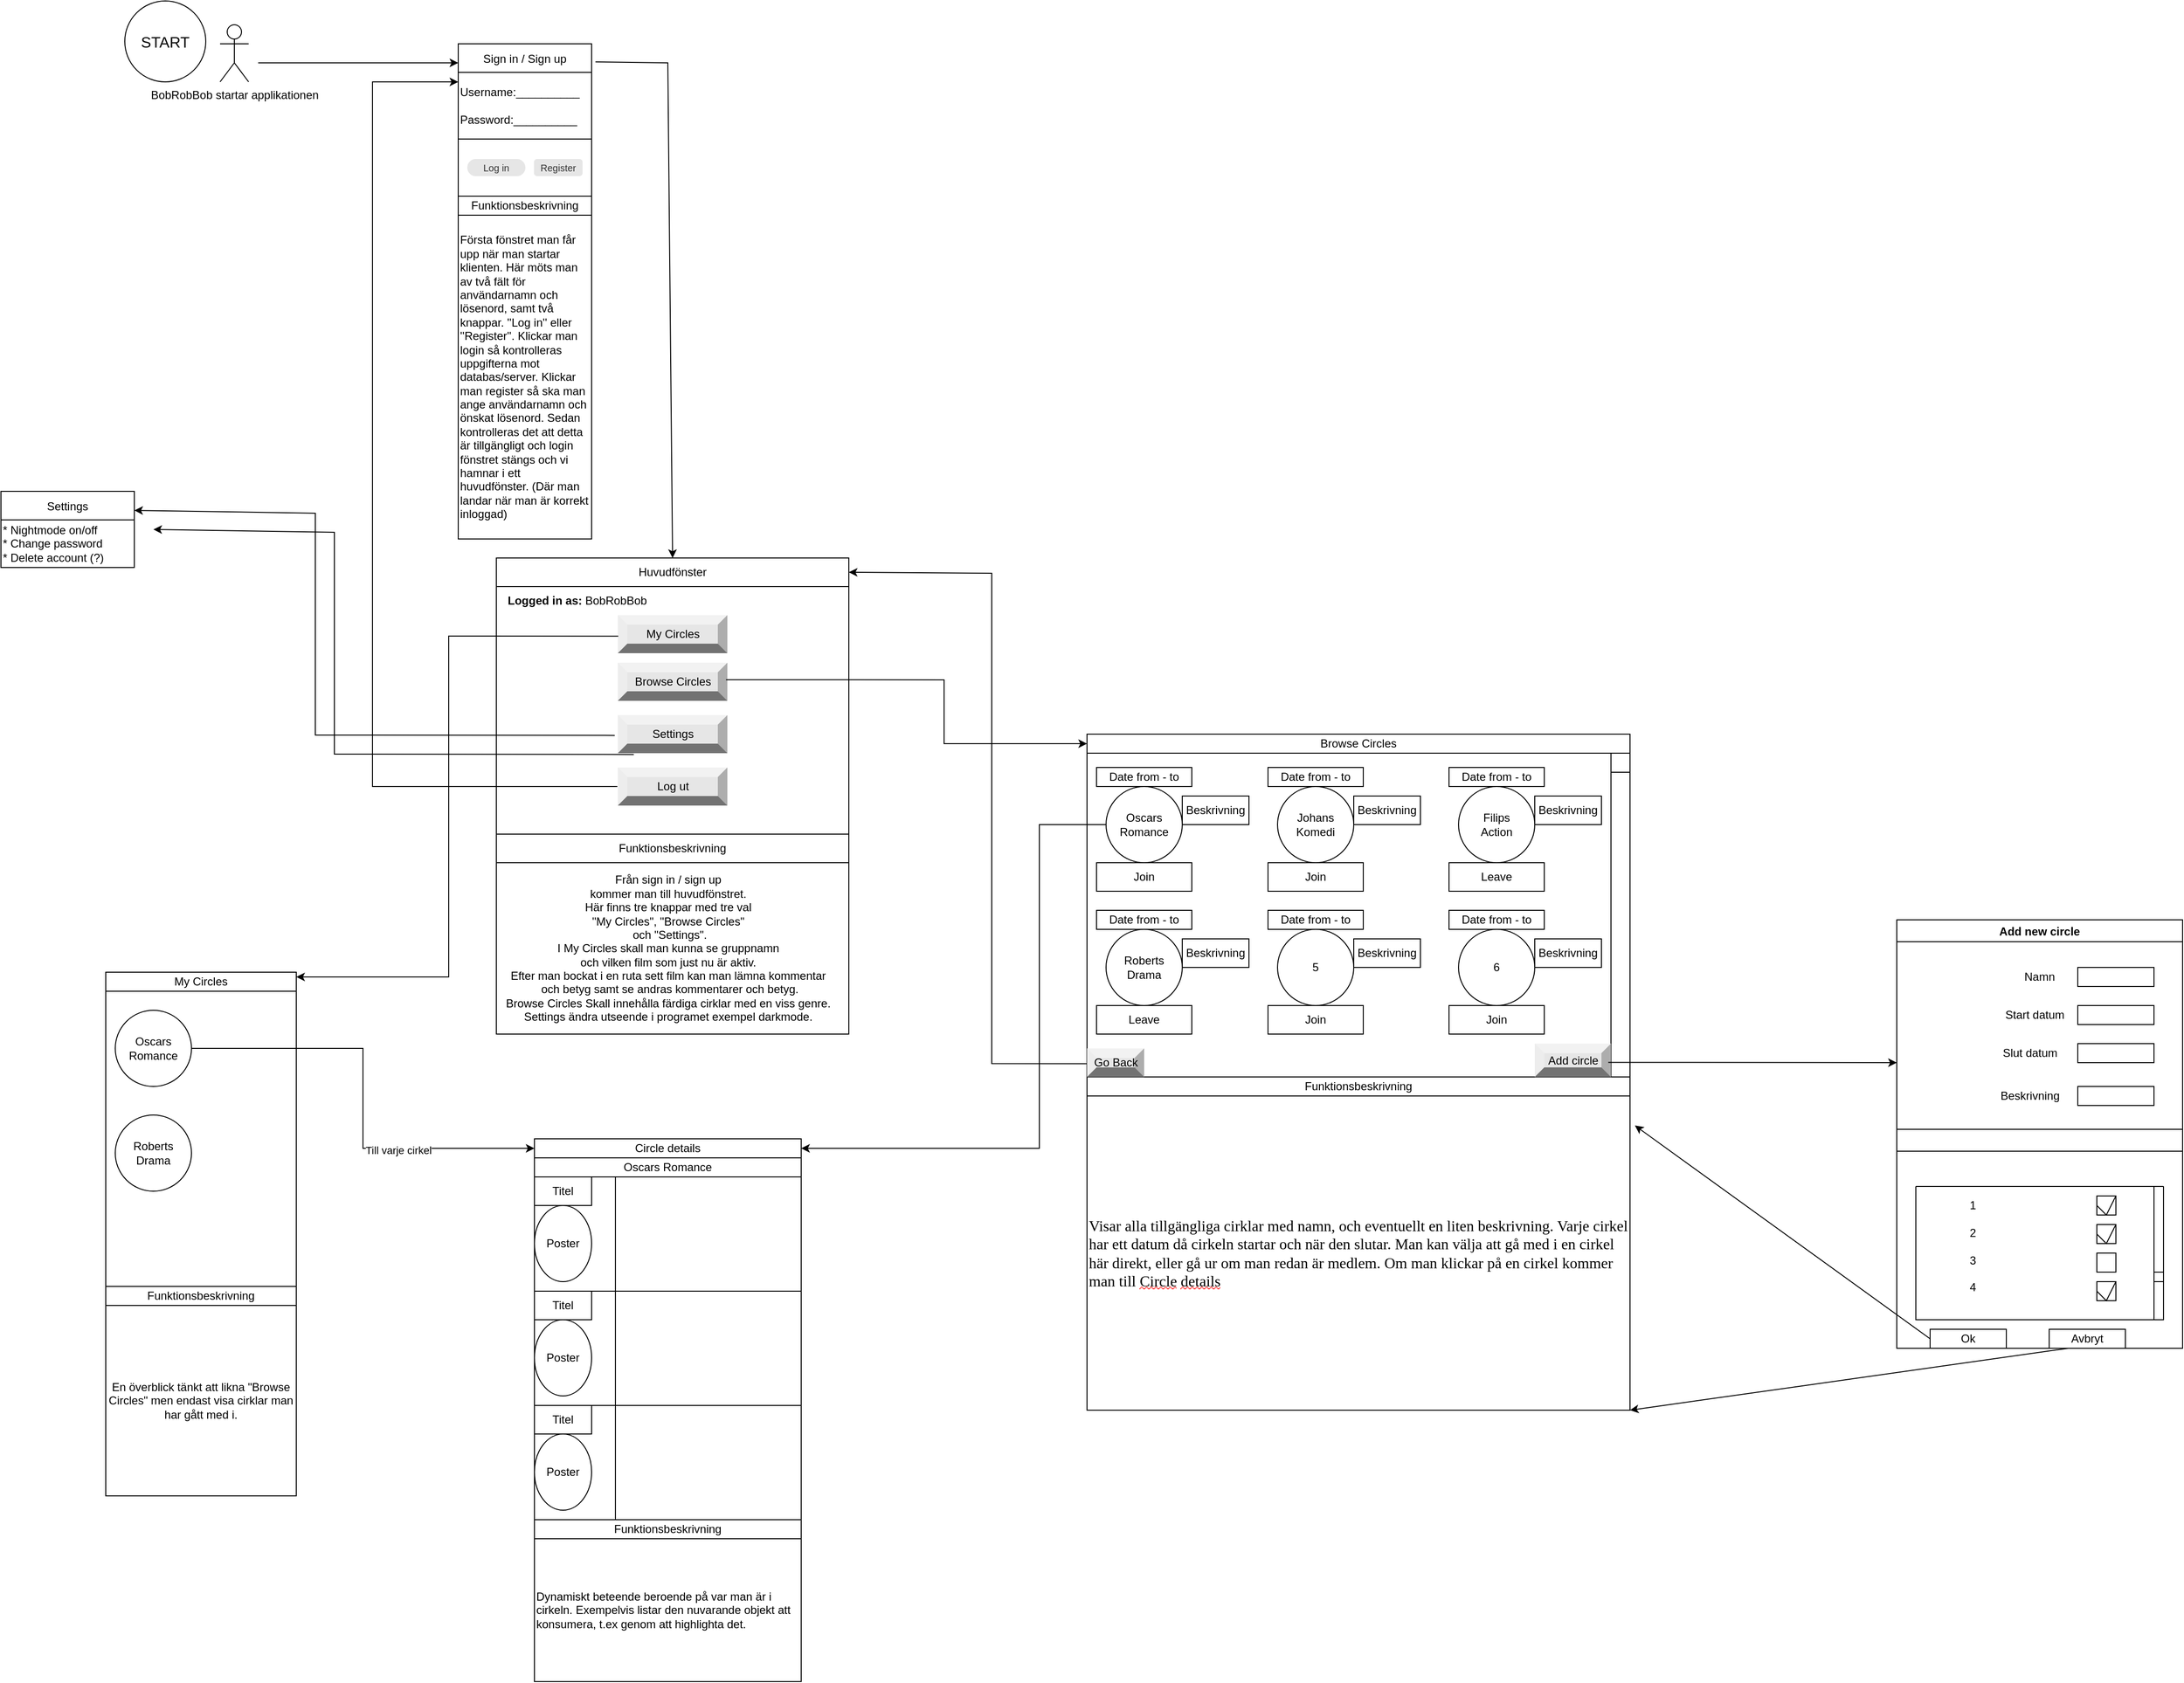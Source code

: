 <mxfile version="16.5.5" type="github">
  <diagram id="p2HajZ41j6ZCVXQFpqO8" name="Page-1">
    <mxGraphModel dx="868" dy="450" grid="1" gridSize="10" guides="1" tooltips="1" connect="1" arrows="1" fold="1" page="1" pageScale="1" pageWidth="40000" pageHeight="40000" math="0" shadow="0">
      <root>
        <mxCell id="0" />
        <mxCell id="1" parent="0" />
        <mxCell id="-XOdeHyJX4b31aOvF6B2-1" value="START" style="ellipse;whiteSpace=wrap;html=1;aspect=fixed;rounded=0;fontSize=16;strokeColor=#000000;fillColor=#FFFFFF;" parent="1" vertex="1">
          <mxGeometry x="500" y="35" width="85" height="85" as="geometry" />
        </mxCell>
        <mxCell id="-XOdeHyJX4b31aOvF6B2-8" value="Sign in / Sign up" style="swimlane;fontStyle=0;childLayout=stackLayout;horizontal=1;startSize=30;horizontalStack=0;resizeParent=1;resizeParentMax=0;resizeLast=0;collapsible=1;marginBottom=0;" parent="1" vertex="1">
          <mxGeometry x="850" y="80" width="140" height="100" as="geometry" />
        </mxCell>
        <mxCell id="xkWNYUJY-CJNG6x_o0mZ-22" value="Username:__________&lt;br&gt;&lt;br&gt;Password:__________" style="rounded=0;whiteSpace=wrap;html=1;align=left;" parent="-XOdeHyJX4b31aOvF6B2-8" vertex="1">
          <mxGeometry y="30" width="140" height="70" as="geometry" />
        </mxCell>
        <mxCell id="xkWNYUJY-CJNG6x_o0mZ-2" value="Browse Circles" style="rounded=0;whiteSpace=wrap;html=1;" parent="1" vertex="1">
          <mxGeometry x="1510" y="805" width="570" height="20" as="geometry" />
        </mxCell>
        <mxCell id="xkWNYUJY-CJNG6x_o0mZ-3" value="" style="whiteSpace=wrap;html=1;aspect=fixed;" parent="1" vertex="1">
          <mxGeometry x="1510" y="825" width="570" height="570" as="geometry" />
        </mxCell>
        <mxCell id="xkWNYUJY-CJNG6x_o0mZ-4" value="Oscars&lt;br&gt;Romance" style="ellipse;whiteSpace=wrap;html=1;aspect=fixed;" parent="1" vertex="1">
          <mxGeometry x="1530" y="860" width="80" height="80" as="geometry" />
        </mxCell>
        <mxCell id="xkWNYUJY-CJNG6x_o0mZ-5" value="Johans&lt;br&gt;Komedi" style="ellipse;whiteSpace=wrap;html=1;aspect=fixed;" parent="1" vertex="1">
          <mxGeometry x="1710" y="860" width="80" height="80" as="geometry" />
        </mxCell>
        <mxCell id="xkWNYUJY-CJNG6x_o0mZ-6" value="Filips&lt;br&gt;Action" style="ellipse;whiteSpace=wrap;html=1;aspect=fixed;" parent="1" vertex="1">
          <mxGeometry x="1900" y="860" width="80" height="80" as="geometry" />
        </mxCell>
        <mxCell id="xkWNYUJY-CJNG6x_o0mZ-7" value="Roberts&lt;br&gt;Drama" style="ellipse;whiteSpace=wrap;html=1;aspect=fixed;" parent="1" vertex="1">
          <mxGeometry x="1530" y="1010" width="80" height="80" as="geometry" />
        </mxCell>
        <mxCell id="xkWNYUJY-CJNG6x_o0mZ-8" value="5" style="ellipse;whiteSpace=wrap;html=1;aspect=fixed;" parent="1" vertex="1">
          <mxGeometry x="1710" y="1010" width="80" height="80" as="geometry" />
        </mxCell>
        <mxCell id="xkWNYUJY-CJNG6x_o0mZ-9" value="6" style="ellipse;whiteSpace=wrap;html=1;aspect=fixed;" parent="1" vertex="1">
          <mxGeometry x="1900" y="1010" width="80" height="80" as="geometry" />
        </mxCell>
        <mxCell id="xkWNYUJY-CJNG6x_o0mZ-10" value="Join" style="rounded=0;whiteSpace=wrap;html=1;" parent="1" vertex="1">
          <mxGeometry x="1520" y="940" width="100" height="30" as="geometry" />
        </mxCell>
        <mxCell id="xkWNYUJY-CJNG6x_o0mZ-11" value="Join" style="rounded=0;whiteSpace=wrap;html=1;" parent="1" vertex="1">
          <mxGeometry x="1700" y="940" width="100" height="30" as="geometry" />
        </mxCell>
        <mxCell id="xkWNYUJY-CJNG6x_o0mZ-12" value="Leave" style="rounded=0;whiteSpace=wrap;html=1;" parent="1" vertex="1">
          <mxGeometry x="1890" y="940" width="100" height="30" as="geometry" />
        </mxCell>
        <mxCell id="xkWNYUJY-CJNG6x_o0mZ-13" value="Leave" style="rounded=0;whiteSpace=wrap;html=1;" parent="1" vertex="1">
          <mxGeometry x="1520" y="1090" width="100" height="30" as="geometry" />
        </mxCell>
        <mxCell id="xkWNYUJY-CJNG6x_o0mZ-14" value="Join" style="rounded=0;whiteSpace=wrap;html=1;" parent="1" vertex="1">
          <mxGeometry x="1700" y="1090" width="100" height="30" as="geometry" />
        </mxCell>
        <mxCell id="xkWNYUJY-CJNG6x_o0mZ-15" value="Join" style="rounded=0;whiteSpace=wrap;html=1;" parent="1" vertex="1">
          <mxGeometry x="1890" y="1090" width="100" height="30" as="geometry" />
        </mxCell>
        <mxCell id="xkWNYUJY-CJNG6x_o0mZ-16" value="" style="rounded=0;whiteSpace=wrap;html=1;rotation=90;" parent="1" vertex="1">
          <mxGeometry x="1900" y="985" width="340" height="20" as="geometry" />
        </mxCell>
        <mxCell id="xkWNYUJY-CJNG6x_o0mZ-17" value="&lt;span lang=&quot;SV-SE&quot; class=&quot;TextRun SCXW185962391 BCX0&quot; style=&quot;margin: 0px ; padding: 0px ; background-color: rgb(255 , 255 , 255) ; font-size: 12pt ; line-height: 19.425px ; font-family: &amp;#34;times new roman&amp;#34; , &amp;#34;times new roman_embeddedfont&amp;#34; , &amp;#34;times new roman_msfontservice&amp;#34; , serif&quot;&gt;&lt;span class=&quot;NormalTextRun SCXW185962391 BCX0&quot; style=&quot;margin: 0px ; padding: 0px&quot;&gt;Visar alla &lt;/span&gt;&lt;span class=&quot;NormalTextRun SCXW185962391 BCX0&quot; style=&quot;margin: 0px ; padding: 0px&quot;&gt;tillgängliga &lt;/span&gt;&lt;span class=&quot;NormalTextRun SCXW185962391 BCX0&quot; style=&quot;margin: 0px ; padding: 0px&quot;&gt;cirklar&lt;/span&gt;&lt;span class=&quot;NormalTextRun SCXW185962391 BCX0&quot; style=&quot;margin: 0px ; padding: 0px&quot;&gt; med&lt;/span&gt;&lt;span class=&quot;NormalTextRun SCXW185962391 BCX0&quot; style=&quot;margin: 0px ; padding: 0px&quot;&gt; &lt;/span&gt;&lt;span class=&quot;NormalTextRun SCXW185962391 BCX0&quot; style=&quot;margin: 0px ; padding: 0px&quot;&gt;namn, och eventuellt en liten beskrivning.&lt;/span&gt;&lt;span class=&quot;NormalTextRun SCXW185962391 BCX0&quot; style=&quot;margin: 0px ; padding: 0px&quot;&gt; &lt;/span&gt;&lt;span class=&quot;NormalTextRun SCXW185962391 BCX0&quot; style=&quot;margin: 0px ; padding: 0px&quot;&gt;Varje cirkel har ett datum då cirkeln startar&lt;/span&gt;&lt;span class=&quot;NormalTextRun SCXW185962391 BCX0&quot; style=&quot;margin: 0px ; padding: 0px&quot;&gt; &lt;/span&gt;&lt;span class=&quot;NormalTextRun SCXW185962391 BCX0&quot; style=&quot;margin: 0px ; padding: 0px&quot;&gt;och när den slutar&lt;/span&gt;&lt;span class=&quot;NormalTextRun SCXW185962391 BCX0&quot; style=&quot;margin: 0px ; padding: 0px&quot;&gt;.&lt;/span&gt;&lt;span class=&quot;NormalTextRun SCXW185962391 BCX0&quot; style=&quot;margin: 0px ; padding: 0px&quot;&gt; &lt;/span&gt;&lt;span class=&quot;NormalTextRun SCXW185962391 BCX0&quot; style=&quot;margin: 0px ; padding: 0px&quot;&gt;Man kan välja att gå med i en cirkel här direkt, eller gå &lt;/span&gt;&lt;span class=&quot;NormalTextRun SCXW185962391 BCX0&quot; style=&quot;margin: 0px ; padding: 0px&quot;&gt;ur om man &lt;/span&gt;&lt;span class=&quot;NormalTextRun SCXW185962391 BCX0&quot; style=&quot;margin: 0px ; padding: 0px&quot;&gt;redan är &lt;/span&gt;&lt;span class=&quot;NormalTextRun SCXW185962391 BCX0&quot; style=&quot;margin: 0px ; padding: 0px&quot;&gt;med&lt;/span&gt;&lt;span class=&quot;NormalTextRun SCXW185962391 BCX0&quot; style=&quot;margin: 0px ; padding: 0px&quot;&gt;lem. &lt;/span&gt;&lt;span class=&quot;NormalTextRun SCXW185962391 BCX0&quot; style=&quot;margin: 0px ; padding: 0px&quot;&gt;Om man klickar på en cirkel kommer man till &lt;/span&gt;&lt;span class=&quot;SpellingError SCXW185962391 BCX0&quot; style=&quot;margin: 0px ; padding: 0px ; background-repeat: repeat-x ; background-position: left bottom ; background-image: url(&amp;#34;data:image/gif;base64,R0lGODlhBQAEAJECAP////8AAAAAAAAAACH5BAEAAAIALAAAAAAFAAQAAAIIlGAXCCHrTCgAOw==&amp;#34;) ; border-bottom: 1px solid transparent&quot;&gt;Circle&lt;/span&gt;&lt;span class=&quot;NormalTextRun SCXW185962391 BCX0&quot; style=&quot;margin: 0px ; padding: 0px&quot;&gt; &lt;/span&gt;&lt;span class=&quot;SpellingError SCXW185962391 BCX0&quot; style=&quot;margin: 0px ; padding: 0px ; background-repeat: repeat-x ; background-position: left bottom ; background-image: url(&amp;#34;data:image/gif;base64,R0lGODlhBQAEAJECAP////8AAAAAAAAAACH5BAEAAAIALAAAAAAFAAQAAAIIlGAXCCHrTCgAOw==&amp;#34;) ; border-bottom: 1px solid transparent&quot;&gt;details&lt;/span&gt;&lt;/span&gt;&lt;span class=&quot;EOP SCXW185962391 BCX0&quot; style=&quot;margin: 0px ; padding: 0px ; background-color: rgb(255 , 255 , 255) ; font-size: 12pt ; line-height: 19.425px ; font-family: &amp;#34;times new roman&amp;#34; , &amp;#34;times new roman_embeddedfont&amp;#34; , &amp;#34;times new roman_msfontservice&amp;#34; , serif&quot;&gt;&amp;nbsp;&lt;/span&gt;" style="rounded=0;whiteSpace=wrap;html=1;align=left;" parent="1" vertex="1">
          <mxGeometry x="1510" y="1185" width="570" height="330" as="geometry" />
        </mxCell>
        <mxCell id="xkWNYUJY-CJNG6x_o0mZ-18" value="&lt;span&gt;Funktionsbeskrivning&lt;/span&gt;" style="rounded=0;whiteSpace=wrap;html=1;" parent="1" vertex="1">
          <mxGeometry x="1510" y="1165" width="570" height="20" as="geometry" />
        </mxCell>
        <mxCell id="xkWNYUJY-CJNG6x_o0mZ-19" value="" style="rounded=0;whiteSpace=wrap;html=1;" parent="1" vertex="1">
          <mxGeometry x="2060" y="825" width="20" height="20" as="geometry" />
        </mxCell>
        <mxCell id="-XOdeHyJX4b31aOvF6B2-33" value="BobRobBob startar applikationen" style="shape=umlActor;verticalLabelPosition=bottom;verticalAlign=top;html=1;outlineConnect=0;" parent="1" vertex="1">
          <mxGeometry x="600" y="60" width="30" height="60" as="geometry" />
        </mxCell>
        <mxCell id="-XOdeHyJX4b31aOvF6B2-34" value="" style="endArrow=classic;html=1;rounded=0;" parent="1" edge="1">
          <mxGeometry width="50" height="50" relative="1" as="geometry">
            <mxPoint x="640" y="100" as="sourcePoint" />
            <mxPoint x="850" y="100" as="targetPoint" />
          </mxGeometry>
        </mxCell>
        <mxCell id="UE1TaZcInzhewKq7OZas-16" value="" style="rounded=0;whiteSpace=wrap;html=1;" parent="1" vertex="1">
          <mxGeometry x="890" y="840" width="370" height="280" as="geometry" />
        </mxCell>
        <mxCell id="xkWNYUJY-CJNG6x_o0mZ-26" value="Första fönstret man får upp när man startar klienten. Här möts man av två fält för användarnamn och lösenord, samt två knappar. &#39;&#39;Log in&#39;&#39; eller &#39;&#39;Register&#39;&#39;. Klickar man login så kontrolleras uppgifterna mot databas/server. Klickar man register så ska man ange användarnamn och önskat lösenord. Sedan kontrolleras det att detta är tillgängligt och login fönstret stängs och vi hamnar i ett huvudfönster. (Där man landar när man är korrekt inloggad)" style="rounded=0;whiteSpace=wrap;html=1;align=left;" parent="1" vertex="1">
          <mxGeometry x="850" y="260" width="140" height="340" as="geometry" />
        </mxCell>
        <mxCell id="UE1TaZcInzhewKq7OZas-10" value="Från sign in / sign up&lt;br&gt;kommer man till huvudfönstret. &lt;br&gt;Här finns tre knappar med tre val&lt;br&gt;&quot;My Circles&quot;, &quot;Browse Circles&quot;&lt;br&gt;&amp;nbsp;och &quot;Settings&quot;.&lt;br&gt;I My Circles skall man kunna se gruppnamn &lt;br&gt;och vilken film som just nu är aktiv. &lt;br&gt;Efter man bockat i en ruta sett film kan man lämna kommentar&lt;br&gt;&amp;nbsp;och betyg samt se andras kommentarer och betyg. &lt;br&gt;Browse Circles Skall innehålla färdiga cirklar med en viss genre.&lt;br&gt;Settings ändra utseende i programet exempel darkmode." style="text;html=1;align=center;verticalAlign=middle;resizable=0;points=[];autosize=1;strokeColor=none;fillColor=none;" parent="1" vertex="1">
          <mxGeometry x="890" y="950" width="360" height="160" as="geometry" />
        </mxCell>
        <mxCell id="-XOdeHyJX4b31aOvF6B2-35" value="Go Back" style="labelPosition=center;verticalLabelPosition=middle;align=center;html=1;shape=mxgraph.basic.shaded_button;dx=10;fillColor=#E6E6E6;strokeColor=none;" parent="1" vertex="1">
          <mxGeometry x="1510" y="1135" width="60" height="30" as="geometry" />
        </mxCell>
        <mxCell id="xkWNYUJY-CJNG6x_o0mZ-27" value="" style="rounded=0;whiteSpace=wrap;html=1;align=left;" parent="1" vertex="1">
          <mxGeometry x="850" y="180" width="140" height="60" as="geometry" />
        </mxCell>
        <mxCell id="gihYF0l77A3G0Wvorfxp-9" value="Settings" style="swimlane;fontStyle=0;childLayout=stackLayout;horizontal=1;startSize=30;horizontalStack=0;resizeParent=1;resizeParentMax=0;resizeLast=0;collapsible=1;marginBottom=0;" parent="1" vertex="1">
          <mxGeometry x="370" y="550" width="140" height="80" as="geometry" />
        </mxCell>
        <mxCell id="gihYF0l77A3G0Wvorfxp-16" value="* Nightmode on/off&lt;br&gt;* Change password&lt;br&gt;* Delete account (?)" style="text;html=1;align=left;verticalAlign=middle;resizable=0;points=[];autosize=1;strokeColor=none;fillColor=none;" parent="gihYF0l77A3G0Wvorfxp-9" vertex="1">
          <mxGeometry y="30" width="140" height="50" as="geometry" />
        </mxCell>
        <mxCell id="xkWNYUJY-CJNG6x_o0mZ-28" value="Funktionsbeskrivning" style="rounded=0;whiteSpace=wrap;html=1;" parent="1" vertex="1">
          <mxGeometry x="850" y="240" width="140" height="20" as="geometry" />
        </mxCell>
        <mxCell id="-XOdeHyJX4b31aOvF6B2-39" value="Log in&lt;br&gt;" style="rounded=1;html=1;shadow=0;dashed=0;whiteSpace=wrap;fontSize=10;fillColor=#E6E6E6;align=center;strokeColor=#E6E6E6;fontColor=#333333;arcSize=50;" parent="1" vertex="1">
          <mxGeometry x="860" y="201.56" width="60" height="16.88" as="geometry" />
        </mxCell>
        <mxCell id="-XOdeHyJX4b31aOvF6B2-40" value="Register" style="rounded=1;html=1;shadow=0;dashed=0;whiteSpace=wrap;fontSize=10;fillColor=#E6E6E6;align=center;strokeColor=#E6E6E6;fontColor=#333333;" parent="1" vertex="1">
          <mxGeometry x="930" y="201.56" width="50" height="16.88" as="geometry" />
        </mxCell>
        <mxCell id="UE1TaZcInzhewKq7OZas-17" value="Funktionsbeskrivning" style="text;html=1;strokeColor=none;fillColor=none;align=center;verticalAlign=middle;whiteSpace=wrap;rounded=0;" parent="1" vertex="1">
          <mxGeometry x="935" y="910" width="280" height="30" as="geometry" />
        </mxCell>
        <mxCell id="UE1TaZcInzhewKq7OZas-20" value="" style="endArrow=none;html=1;rounded=0;exitX=0;exitY=0.177;exitDx=0;exitDy=0;exitPerimeter=0;" parent="1" edge="1">
          <mxGeometry width="50" height="50" relative="1" as="geometry">
            <mxPoint x="890" y="850.02" as="sourcePoint" />
            <mxPoint x="1260" y="850" as="targetPoint" />
          </mxGeometry>
        </mxCell>
        <mxCell id="xkWNYUJY-CJNG6x_o0mZ-39" value="My Circles" style="rounded=0;whiteSpace=wrap;html=1;fillColor=none;" parent="1" vertex="1">
          <mxGeometry x="480" y="1055" width="200" height="20" as="geometry" />
        </mxCell>
        <mxCell id="xkWNYUJY-CJNG6x_o0mZ-40" value="" style="rounded=0;whiteSpace=wrap;html=1;fillColor=none;" parent="1" vertex="1">
          <mxGeometry x="480" y="1075" width="200" height="310" as="geometry" />
        </mxCell>
        <mxCell id="xkWNYUJY-CJNG6x_o0mZ-51" style="edgeStyle=orthogonalEdgeStyle;rounded=0;orthogonalLoop=1;jettySize=auto;html=1;exitX=1;exitY=0.5;exitDx=0;exitDy=0;entryX=0;entryY=0.5;entryDx=0;entryDy=0;" parent="1" source="xkWNYUJY-CJNG6x_o0mZ-41" target="aUT2wLo2_SYf-ntI_o-a-2" edge="1">
          <mxGeometry relative="1" as="geometry" />
        </mxCell>
        <mxCell id="xkWNYUJY-CJNG6x_o0mZ-52" value="Till varje cirkel" style="edgeLabel;html=1;align=center;verticalAlign=middle;resizable=0;points=[];" parent="xkWNYUJY-CJNG6x_o0mZ-51" vertex="1" connectable="0">
          <mxGeometry x="0.384" y="-2" relative="1" as="geometry">
            <mxPoint as="offset" />
          </mxGeometry>
        </mxCell>
        <mxCell id="xkWNYUJY-CJNG6x_o0mZ-41" value="Oscars&lt;br&gt;Romance" style="ellipse;whiteSpace=wrap;html=1;aspect=fixed;fillColor=none;" parent="1" vertex="1">
          <mxGeometry x="490" y="1095" width="80" height="80" as="geometry" />
        </mxCell>
        <mxCell id="xkWNYUJY-CJNG6x_o0mZ-43" value="Roberts&lt;br&gt;Drama" style="ellipse;whiteSpace=wrap;html=1;aspect=fixed;fillColor=none;" parent="1" vertex="1">
          <mxGeometry x="490" y="1205" width="80" height="80" as="geometry" />
        </mxCell>
        <mxCell id="xkWNYUJY-CJNG6x_o0mZ-46" value="&lt;span&gt;Funktionsbeskrivning&lt;/span&gt;" style="rounded=0;whiteSpace=wrap;html=1;fillColor=none;" parent="1" vertex="1">
          <mxGeometry x="480" y="1385" width="200" height="20" as="geometry" />
        </mxCell>
        <mxCell id="xkWNYUJY-CJNG6x_o0mZ-47" value="En överblick tänkt att likna &quot;Browse Circles&quot; men endast visa cirklar man har gått med i." style="whiteSpace=wrap;html=1;aspect=fixed;fillColor=none;" parent="1" vertex="1">
          <mxGeometry x="480" y="1405" width="200" height="200" as="geometry" />
        </mxCell>
        <mxCell id="xkWNYUJY-CJNG6x_o0mZ-48" value="Oscars Romance" style="rounded=0;whiteSpace=wrap;html=1;fillColor=none;" parent="1" vertex="1">
          <mxGeometry x="930" y="1250" width="280" height="20" as="geometry" />
        </mxCell>
        <mxCell id="xkWNYUJY-CJNG6x_o0mZ-50" value="" style="rounded=0;whiteSpace=wrap;html=1;fillColor=none;" parent="1" vertex="1">
          <mxGeometry x="930" y="1270" width="280" height="360" as="geometry" />
        </mxCell>
        <mxCell id="xkWNYUJY-CJNG6x_o0mZ-53" value="" style="rounded=0;whiteSpace=wrap;html=1;fillColor=none;" parent="1" vertex="1">
          <mxGeometry x="930" y="1270" width="280" height="120" as="geometry" />
        </mxCell>
        <mxCell id="xkWNYUJY-CJNG6x_o0mZ-54" value="" style="rounded=0;whiteSpace=wrap;html=1;fillColor=none;" parent="1" vertex="1">
          <mxGeometry x="930" y="1390" width="280" height="120" as="geometry" />
        </mxCell>
        <mxCell id="xkWNYUJY-CJNG6x_o0mZ-55" value="" style="rounded=0;whiteSpace=wrap;html=1;fillColor=none;" parent="1" vertex="1">
          <mxGeometry x="930" y="1510" width="280" height="120" as="geometry" />
        </mxCell>
        <mxCell id="xkWNYUJY-CJNG6x_o0mZ-56" value="Poster" style="ellipse;whiteSpace=wrap;html=1;fillColor=none;" parent="1" vertex="1">
          <mxGeometry x="930" y="1300" width="60" height="80" as="geometry" />
        </mxCell>
        <mxCell id="xkWNYUJY-CJNG6x_o0mZ-57" value="Poster" style="ellipse;whiteSpace=wrap;html=1;fillColor=none;" parent="1" vertex="1">
          <mxGeometry x="930" y="1420" width="60" height="80" as="geometry" />
        </mxCell>
        <mxCell id="xkWNYUJY-CJNG6x_o0mZ-58" value="Poster" style="ellipse;whiteSpace=wrap;html=1;fillColor=none;" parent="1" vertex="1">
          <mxGeometry x="930" y="1540" width="60" height="80" as="geometry" />
        </mxCell>
        <mxCell id="xkWNYUJY-CJNG6x_o0mZ-59" value="&lt;span&gt;Funktionsbeskrivning&lt;/span&gt;" style="rounded=0;whiteSpace=wrap;html=1;fillColor=none;" parent="1" vertex="1">
          <mxGeometry x="930" y="1630" width="280" height="20" as="geometry" />
        </mxCell>
        <mxCell id="xkWNYUJY-CJNG6x_o0mZ-61" value="Dynamiskt beteende beroende på var man är i cirkeln. Exempelvis listar den nuvarande objekt att konsumera, t.ex genom att highlighta det." style="rounded=0;whiteSpace=wrap;html=1;fillColor=none;align=left;" parent="1" vertex="1">
          <mxGeometry x="930" y="1650" width="280" height="150" as="geometry" />
        </mxCell>
        <mxCell id="xkWNYUJY-CJNG6x_o0mZ-62" value="Titel" style="rounded=0;whiteSpace=wrap;html=1;fillColor=none;" parent="1" vertex="1">
          <mxGeometry x="930" y="1270" width="60" height="30" as="geometry" />
        </mxCell>
        <mxCell id="xkWNYUJY-CJNG6x_o0mZ-63" value="Titel" style="rounded=0;whiteSpace=wrap;html=1;fillColor=none;" parent="1" vertex="1">
          <mxGeometry x="930" y="1390" width="60" height="30" as="geometry" />
        </mxCell>
        <mxCell id="xkWNYUJY-CJNG6x_o0mZ-64" value="Titel" style="rounded=0;whiteSpace=wrap;html=1;fillColor=none;" parent="1" vertex="1">
          <mxGeometry x="930" y="1510" width="60" height="30" as="geometry" />
        </mxCell>
        <mxCell id="xkWNYUJY-CJNG6x_o0mZ-65" value="" style="rounded=0;whiteSpace=wrap;html=1;fillColor=none;" parent="1" vertex="1">
          <mxGeometry x="1015" y="1270" width="195" height="120" as="geometry" />
        </mxCell>
        <mxCell id="xkWNYUJY-CJNG6x_o0mZ-66" value="" style="rounded=0;whiteSpace=wrap;html=1;fillColor=none;" parent="1" vertex="1">
          <mxGeometry x="1015" y="1390" width="195" height="120" as="geometry" />
        </mxCell>
        <mxCell id="xkWNYUJY-CJNG6x_o0mZ-67" value="" style="rounded=0;whiteSpace=wrap;html=1;fillColor=none;" parent="1" vertex="1">
          <mxGeometry x="1015" y="1510" width="195" height="120" as="geometry" />
        </mxCell>
        <mxCell id="7voX9Bw7psMwSDj8nCXa-1" value="" style="endArrow=classic;html=1;rounded=0;entryX=0.5;entryY=0;entryDx=0;entryDy=0;exitX=1.029;exitY=0.19;exitDx=0;exitDy=0;exitPerimeter=0;" parent="1" source="-XOdeHyJX4b31aOvF6B2-8" target="7voX9Bw7psMwSDj8nCXa-16" edge="1">
          <mxGeometry width="50" height="50" relative="1" as="geometry">
            <mxPoint x="580" y="650" as="sourcePoint" />
            <mxPoint x="1075" y="650" as="targetPoint" />
            <Array as="points">
              <mxPoint x="1070" y="100" />
            </Array>
          </mxGeometry>
        </mxCell>
        <mxCell id="7voX9Bw7psMwSDj8nCXa-16" value="" style="rounded=0;whiteSpace=wrap;html=1;shadow=0;" parent="1" vertex="1">
          <mxGeometry x="890" y="620" width="370" height="290" as="geometry" />
        </mxCell>
        <mxCell id="7voX9Bw7psMwSDj8nCXa-17" value="Huvudfönster" style="rounded=0;whiteSpace=wrap;html=1;shadow=0;" parent="1" vertex="1">
          <mxGeometry x="890" y="620" width="370" height="30" as="geometry" />
        </mxCell>
        <mxCell id="7voX9Bw7psMwSDj8nCXa-18" value="My Circles" style="labelPosition=center;verticalLabelPosition=middle;align=center;html=1;shape=mxgraph.basic.shaded_button;dx=10;fillColor=#E6E6E6;strokeColor=none;shadow=0;" parent="1" vertex="1">
          <mxGeometry x="1017.5" y="680" width="115" height="40" as="geometry" />
        </mxCell>
        <mxCell id="7voX9Bw7psMwSDj8nCXa-19" value="Browse Circles" style="labelPosition=center;verticalLabelPosition=middle;align=center;html=1;shape=mxgraph.basic.shaded_button;dx=10;fillColor=#E6E6E6;strokeColor=none;shadow=0;" parent="1" vertex="1">
          <mxGeometry x="1017.5" y="730" width="115" height="40" as="geometry" />
        </mxCell>
        <mxCell id="7voX9Bw7psMwSDj8nCXa-20" value="Settings" style="labelPosition=center;verticalLabelPosition=middle;align=center;html=1;shape=mxgraph.basic.shaded_button;dx=10;fillColor=#E6E6E6;strokeColor=none;shadow=0;" parent="1" vertex="1">
          <mxGeometry x="1017.5" y="785" width="115" height="40" as="geometry" />
        </mxCell>
        <mxCell id="7voX9Bw7psMwSDj8nCXa-21" value="&lt;b&gt;Logged in as: &lt;/b&gt;BobRobBob" style="text;html=1;strokeColor=none;fillColor=none;align=left;verticalAlign=middle;whiteSpace=wrap;rounded=0;shadow=0;" parent="1" vertex="1">
          <mxGeometry x="900" y="650" width="170" height="30" as="geometry" />
        </mxCell>
        <mxCell id="7voX9Bw7psMwSDj8nCXa-22" value="" style="endArrow=classic;html=1;rounded=0;entryX=0;entryY=0.5;entryDx=0;entryDy=0;exitX=0.988;exitY=0.446;exitDx=0;exitDy=0;exitPerimeter=0;" parent="1" source="7voX9Bw7psMwSDj8nCXa-19" target="xkWNYUJY-CJNG6x_o0mZ-2" edge="1">
          <mxGeometry width="50" height="50" relative="1" as="geometry">
            <mxPoint x="1180" y="790" as="sourcePoint" />
            <mxPoint x="1230" y="740" as="targetPoint" />
            <Array as="points">
              <mxPoint x="1360" y="748" />
              <mxPoint x="1360" y="815" />
            </Array>
          </mxGeometry>
        </mxCell>
        <mxCell id="7voX9Bw7psMwSDj8nCXa-23" value="" style="endArrow=classic;html=1;rounded=0;exitX=-0.008;exitY=0.539;exitDx=0;exitDy=0;exitPerimeter=0;entryX=1;entryY=0.5;entryDx=0;entryDy=0;" parent="1" source="-XOdeHyJX4b31aOvF6B2-35" target="7voX9Bw7psMwSDj8nCXa-17" edge="1">
          <mxGeometry width="50" height="50" relative="1" as="geometry">
            <mxPoint x="1180" y="910" as="sourcePoint" />
            <mxPoint x="1230" y="860" as="targetPoint" />
            <Array as="points">
              <mxPoint x="1410" y="1151" />
              <mxPoint x="1410" y="636" />
            </Array>
          </mxGeometry>
        </mxCell>
        <mxCell id="7voX9Bw7psMwSDj8nCXa-24" value="" style="endArrow=classic;html=1;rounded=0;entryX=1;entryY=0.5;entryDx=0;entryDy=0;" parent="1" source="xkWNYUJY-CJNG6x_o0mZ-4" target="aUT2wLo2_SYf-ntI_o-a-2" edge="1">
          <mxGeometry width="50" height="50" relative="1" as="geometry">
            <mxPoint x="1460" y="890" as="sourcePoint" />
            <mxPoint x="1560" y="1160" as="targetPoint" />
            <Array as="points">
              <mxPoint x="1460" y="900" />
              <mxPoint x="1460" y="1240" />
            </Array>
          </mxGeometry>
        </mxCell>
        <mxCell id="7voX9Bw7psMwSDj8nCXa-25" value="" style="endArrow=classic;html=1;rounded=0;entryX=1;entryY=0.25;entryDx=0;entryDy=0;exitX=0.004;exitY=0.552;exitDx=0;exitDy=0;exitPerimeter=0;" parent="1" source="7voX9Bw7psMwSDj8nCXa-18" target="xkWNYUJY-CJNG6x_o0mZ-39" edge="1">
          <mxGeometry width="50" height="50" relative="1" as="geometry">
            <mxPoint x="830" y="800" as="sourcePoint" />
            <mxPoint x="1080" y="1160" as="targetPoint" />
            <Array as="points">
              <mxPoint x="840" y="702" />
              <mxPoint x="840" y="1060" />
            </Array>
          </mxGeometry>
        </mxCell>
        <mxCell id="7voX9Bw7psMwSDj8nCXa-26" value="" style="endArrow=classic;html=1;rounded=0;entryX=1;entryY=0.25;entryDx=0;entryDy=0;exitX=-0.028;exitY=0.533;exitDx=0;exitDy=0;exitPerimeter=0;" parent="1" source="7voX9Bw7psMwSDj8nCXa-20" target="gihYF0l77A3G0Wvorfxp-9" edge="1">
          <mxGeometry width="50" height="50" relative="1" as="geometry">
            <mxPoint x="640" y="810" as="sourcePoint" />
            <mxPoint x="1080" y="800" as="targetPoint" />
            <Array as="points">
              <mxPoint x="700" y="806" />
              <mxPoint x="700" y="573" />
            </Array>
          </mxGeometry>
        </mxCell>
        <mxCell id="aUT2wLo2_SYf-ntI_o-a-2" value="Circle details" style="rounded=0;whiteSpace=wrap;html=1;" parent="1" vertex="1">
          <mxGeometry x="930" y="1230" width="280" height="20" as="geometry" />
        </mxCell>
        <mxCell id="aUT2wLo2_SYf-ntI_o-a-3" value="Date from - to" style="rounded=0;whiteSpace=wrap;html=1;" parent="1" vertex="1">
          <mxGeometry x="1700" y="840" width="100" height="20" as="geometry" />
        </mxCell>
        <mxCell id="aUT2wLo2_SYf-ntI_o-a-4" value="Date from - to" style="rounded=0;whiteSpace=wrap;html=1;" parent="1" vertex="1">
          <mxGeometry x="1520" y="840" width="100" height="20" as="geometry" />
        </mxCell>
        <mxCell id="aUT2wLo2_SYf-ntI_o-a-6" value="Date from - to" style="rounded=0;whiteSpace=wrap;html=1;" parent="1" vertex="1">
          <mxGeometry x="1890" y="840" width="100" height="20" as="geometry" />
        </mxCell>
        <mxCell id="aUT2wLo2_SYf-ntI_o-a-9" value="Date from - to" style="rounded=0;whiteSpace=wrap;html=1;" parent="1" vertex="1">
          <mxGeometry x="1520" y="990" width="100" height="20" as="geometry" />
        </mxCell>
        <mxCell id="aUT2wLo2_SYf-ntI_o-a-10" value="Date from - to" style="rounded=0;whiteSpace=wrap;html=1;" parent="1" vertex="1">
          <mxGeometry x="1700" y="990" width="100" height="20" as="geometry" />
        </mxCell>
        <mxCell id="aUT2wLo2_SYf-ntI_o-a-11" value="Date from - to" style="rounded=0;whiteSpace=wrap;html=1;" parent="1" vertex="1">
          <mxGeometry x="1890" y="990" width="100" height="20" as="geometry" />
        </mxCell>
        <mxCell id="aUT2wLo2_SYf-ntI_o-a-12" value="Beskrivning" style="rounded=0;whiteSpace=wrap;html=1;" parent="1" vertex="1">
          <mxGeometry x="1980" y="870" width="70" height="30" as="geometry" />
        </mxCell>
        <mxCell id="aUT2wLo2_SYf-ntI_o-a-13" value="Beskrivning" style="rounded=0;whiteSpace=wrap;html=1;" parent="1" vertex="1">
          <mxGeometry x="1790" y="870" width="70" height="30" as="geometry" />
        </mxCell>
        <mxCell id="aUT2wLo2_SYf-ntI_o-a-16" value="Beskrivning" style="rounded=0;whiteSpace=wrap;html=1;" parent="1" vertex="1">
          <mxGeometry x="1610" y="870" width="70" height="30" as="geometry" />
        </mxCell>
        <mxCell id="aUT2wLo2_SYf-ntI_o-a-17" value="Beskrivning" style="rounded=0;whiteSpace=wrap;html=1;" parent="1" vertex="1">
          <mxGeometry x="1980" y="1020" width="70" height="30" as="geometry" />
        </mxCell>
        <mxCell id="aUT2wLo2_SYf-ntI_o-a-18" value="Beskrivning" style="rounded=0;whiteSpace=wrap;html=1;" parent="1" vertex="1">
          <mxGeometry x="1790" y="1020" width="70" height="30" as="geometry" />
        </mxCell>
        <mxCell id="aUT2wLo2_SYf-ntI_o-a-19" value="Beskrivning" style="rounded=0;whiteSpace=wrap;html=1;" parent="1" vertex="1">
          <mxGeometry x="1610" y="1020" width="70" height="30" as="geometry" />
        </mxCell>
        <mxCell id="Ojl0A6f6nF8EtHLME5s5-2" value="" style="endArrow=none;html=1;rounded=0;" parent="1" edge="1">
          <mxGeometry width="50" height="50" relative="1" as="geometry">
            <mxPoint x="890" y="940" as="sourcePoint" />
            <mxPoint x="1260" y="940" as="targetPoint" />
          </mxGeometry>
        </mxCell>
        <mxCell id="Ojl0A6f6nF8EtHLME5s5-3" value="Log ut" style="labelPosition=center;verticalLabelPosition=middle;align=center;html=1;shape=mxgraph.basic.shaded_button;dx=10;fillColor=#E6E6E6;strokeColor=none;shadow=0;" parent="1" vertex="1">
          <mxGeometry x="1017.5" y="840" width="115" height="40" as="geometry" />
        </mxCell>
        <mxCell id="Ojl0A6f6nF8EtHLME5s5-4" value="" style="endArrow=classic;html=1;rounded=0;exitX=-0.004;exitY=0.5;exitDx=0;exitDy=0;exitPerimeter=0;" parent="1" source="Ojl0A6f6nF8EtHLME5s5-3" edge="1">
          <mxGeometry width="50" height="50" relative="1" as="geometry">
            <mxPoint x="1010" y="860" as="sourcePoint" />
            <mxPoint x="850" y="120" as="targetPoint" />
            <Array as="points">
              <mxPoint x="760" y="860" />
              <mxPoint x="760" y="627" />
              <mxPoint x="760" y="120" />
            </Array>
          </mxGeometry>
        </mxCell>
        <mxCell id="Ojl0A6f6nF8EtHLME5s5-5" value="" style="endArrow=classic;html=1;rounded=0;entryX=1;entryY=0.25;entryDx=0;entryDy=0;exitX=-0.028;exitY=0.533;exitDx=0;exitDy=0;exitPerimeter=0;" parent="1" edge="1">
          <mxGeometry width="50" height="50" relative="1" as="geometry">
            <mxPoint x="1034.28" y="826.32" as="sourcePoint" />
            <mxPoint x="530" y="590" as="targetPoint" />
            <Array as="points">
              <mxPoint x="720" y="826" />
              <mxPoint x="720" y="593" />
            </Array>
          </mxGeometry>
        </mxCell>
        <mxCell id="Ojl0A6f6nF8EtHLME5s5-6" value="Add circle" style="labelPosition=center;verticalLabelPosition=middle;align=center;html=1;shape=mxgraph.basic.shaded_button;dx=10;fillColor=#E6E6E6;strokeColor=none;" parent="1" vertex="1">
          <mxGeometry x="1980" y="1130" width="80" height="35" as="geometry" />
        </mxCell>
        <mxCell id="Ojl0A6f6nF8EtHLME5s5-7" value="Add new circle" style="swimlane;" parent="1" vertex="1">
          <mxGeometry x="2360" y="1000" width="300" height="220" as="geometry" />
        </mxCell>
        <mxCell id="Ojl0A6f6nF8EtHLME5s5-8" value="" style="rounded=0;whiteSpace=wrap;html=1;" parent="Ojl0A6f6nF8EtHLME5s5-7" vertex="1">
          <mxGeometry x="190" y="50" width="80" height="20" as="geometry" />
        </mxCell>
        <mxCell id="Ojl0A6f6nF8EtHLME5s5-9" value="" style="rounded=0;whiteSpace=wrap;html=1;" parent="Ojl0A6f6nF8EtHLME5s5-7" vertex="1">
          <mxGeometry x="190" y="90" width="80" height="20" as="geometry" />
        </mxCell>
        <mxCell id="Ojl0A6f6nF8EtHLME5s5-10" value="" style="rounded=0;whiteSpace=wrap;html=1;" parent="Ojl0A6f6nF8EtHLME5s5-7" vertex="1">
          <mxGeometry x="190" y="130" width="80" height="20" as="geometry" />
        </mxCell>
        <mxCell id="Ojl0A6f6nF8EtHLME5s5-11" value="Namn" style="text;html=1;strokeColor=none;fillColor=none;align=center;verticalAlign=middle;whiteSpace=wrap;rounded=0;" parent="Ojl0A6f6nF8EtHLME5s5-7" vertex="1">
          <mxGeometry x="120" y="45" width="60" height="30" as="geometry" />
        </mxCell>
        <mxCell id="Ojl0A6f6nF8EtHLME5s5-13" value="Start datum" style="text;html=1;strokeColor=none;fillColor=none;align=center;verticalAlign=middle;whiteSpace=wrap;rounded=0;" parent="Ojl0A6f6nF8EtHLME5s5-7" vertex="1">
          <mxGeometry x="110" y="85" width="70" height="30" as="geometry" />
        </mxCell>
        <mxCell id="Ojl0A6f6nF8EtHLME5s5-14" value="Slut datum" style="text;html=1;strokeColor=none;fillColor=none;align=center;verticalAlign=middle;whiteSpace=wrap;rounded=0;" parent="Ojl0A6f6nF8EtHLME5s5-7" vertex="1">
          <mxGeometry x="110" y="125" width="60" height="30" as="geometry" />
        </mxCell>
        <mxCell id="tfCkdgh3ERgMZaU4HgN3-1" value="Beskrivning" style="text;html=1;strokeColor=none;fillColor=none;align=center;verticalAlign=middle;whiteSpace=wrap;rounded=0;" vertex="1" parent="Ojl0A6f6nF8EtHLME5s5-7">
          <mxGeometry x="110" y="170" width="60" height="30" as="geometry" />
        </mxCell>
        <mxCell id="tfCkdgh3ERgMZaU4HgN3-2" value="" style="rounded=0;whiteSpace=wrap;html=1;" vertex="1" parent="Ojl0A6f6nF8EtHLME5s5-7">
          <mxGeometry x="190" y="175" width="80" height="20" as="geometry" />
        </mxCell>
        <mxCell id="Ojl0A6f6nF8EtHLME5s5-18" value="" style="endArrow=classic;html=1;rounded=0;exitX=0.955;exitY=1.141;exitDx=0;exitDy=0;exitPerimeter=0;" parent="1" source="xkWNYUJY-CJNG6x_o0mZ-16" edge="1">
          <mxGeometry width="50" height="50" relative="1" as="geometry">
            <mxPoint x="2250" y="1190" as="sourcePoint" />
            <mxPoint x="2360" y="1150" as="targetPoint" />
          </mxGeometry>
        </mxCell>
        <mxCell id="Ojl0A6f6nF8EtHLME5s5-20" value="" style="swimlane;" parent="1" vertex="1">
          <mxGeometry x="2360" y="1220" width="300" height="230" as="geometry">
            <mxRectangle x="2360" y="1220" width="50" height="40" as="alternateBounds" />
          </mxGeometry>
        </mxCell>
        <mxCell id="Ojl0A6f6nF8EtHLME5s5-21" value="" style="swimlane;startSize=0;" parent="Ojl0A6f6nF8EtHLME5s5-20" vertex="1">
          <mxGeometry x="20" y="60" width="260" height="140" as="geometry" />
        </mxCell>
        <mxCell id="Ojl0A6f6nF8EtHLME5s5-24" value="" style="swimlane;startSize=0;" parent="Ojl0A6f6nF8EtHLME5s5-21" vertex="1">
          <mxGeometry x="250" width="10" height="140" as="geometry" />
        </mxCell>
        <mxCell id="Ojl0A6f6nF8EtHLME5s5-34" value="1&lt;br&gt;&lt;br&gt;2&lt;br&gt;&lt;br&gt;3&lt;br&gt;&lt;br&gt;4&lt;br&gt;&lt;br&gt;" style="text;html=1;strokeColor=none;fillColor=none;align=center;verticalAlign=middle;whiteSpace=wrap;rounded=0;" parent="Ojl0A6f6nF8EtHLME5s5-21" vertex="1">
          <mxGeometry x="10" y="40" width="100" height="60" as="geometry" />
        </mxCell>
        <mxCell id="zgjH5WFPGcImHaNCjozJ-7" value="" style="whiteSpace=wrap;html=1;aspect=fixed;" parent="Ojl0A6f6nF8EtHLME5s5-21" vertex="1">
          <mxGeometry x="190" y="10" width="20" height="20" as="geometry" />
        </mxCell>
        <mxCell id="zgjH5WFPGcImHaNCjozJ-8" value="" style="whiteSpace=wrap;html=1;aspect=fixed;" parent="Ojl0A6f6nF8EtHLME5s5-21" vertex="1">
          <mxGeometry x="190" y="40" width="20" height="20" as="geometry" />
        </mxCell>
        <mxCell id="zgjH5WFPGcImHaNCjozJ-9" value="" style="whiteSpace=wrap;html=1;aspect=fixed;" parent="Ojl0A6f6nF8EtHLME5s5-21" vertex="1">
          <mxGeometry x="190" y="70" width="20" height="20" as="geometry" />
        </mxCell>
        <mxCell id="zgjH5WFPGcImHaNCjozJ-10" value="" style="whiteSpace=wrap;html=1;aspect=fixed;" parent="Ojl0A6f6nF8EtHLME5s5-21" vertex="1">
          <mxGeometry x="190" y="100" width="20" height="20" as="geometry" />
        </mxCell>
        <mxCell id="zgjH5WFPGcImHaNCjozJ-11" value="" style="endArrow=none;html=1;rounded=0;exitX=0;exitY=0.5;exitDx=0;exitDy=0;entryX=1;entryY=0;entryDx=0;entryDy=0;" parent="Ojl0A6f6nF8EtHLME5s5-21" source="zgjH5WFPGcImHaNCjozJ-7" target="zgjH5WFPGcImHaNCjozJ-7" edge="1">
          <mxGeometry width="50" height="50" relative="1" as="geometry">
            <mxPoint x="180" y="25" as="sourcePoint" />
            <mxPoint x="200" y="20" as="targetPoint" />
            <Array as="points">
              <mxPoint x="200" y="30" />
            </Array>
          </mxGeometry>
        </mxCell>
        <mxCell id="zgjH5WFPGcImHaNCjozJ-12" style="edgeStyle=orthogonalEdgeStyle;rounded=0;orthogonalLoop=1;jettySize=auto;html=1;exitX=0.5;exitY=1;exitDx=0;exitDy=0;" parent="Ojl0A6f6nF8EtHLME5s5-21" source="zgjH5WFPGcImHaNCjozJ-7" target="zgjH5WFPGcImHaNCjozJ-7" edge="1">
          <mxGeometry relative="1" as="geometry" />
        </mxCell>
        <mxCell id="zgjH5WFPGcImHaNCjozJ-15" value="" style="endArrow=none;html=1;rounded=0;exitX=0;exitY=0.5;exitDx=0;exitDy=0;entryX=1;entryY=0;entryDx=0;entryDy=0;" parent="Ojl0A6f6nF8EtHLME5s5-21" edge="1">
          <mxGeometry width="50" height="50" relative="1" as="geometry">
            <mxPoint x="190" y="50" as="sourcePoint" />
            <mxPoint x="210" y="40" as="targetPoint" />
            <Array as="points">
              <mxPoint x="200" y="60" />
            </Array>
          </mxGeometry>
        </mxCell>
        <mxCell id="zgjH5WFPGcImHaNCjozJ-16" value="" style="endArrow=none;html=1;rounded=0;exitX=0;exitY=0.5;exitDx=0;exitDy=0;entryX=1;entryY=0;entryDx=0;entryDy=0;" parent="Ojl0A6f6nF8EtHLME5s5-21" edge="1">
          <mxGeometry width="50" height="50" relative="1" as="geometry">
            <mxPoint x="190" y="110" as="sourcePoint" />
            <mxPoint x="210" y="100" as="targetPoint" />
            <Array as="points">
              <mxPoint x="200" y="120" />
            </Array>
          </mxGeometry>
        </mxCell>
        <mxCell id="zgjH5WFPGcImHaNCjozJ-1" value="Ok" style="rounded=0;whiteSpace=wrap;html=1;" parent="Ojl0A6f6nF8EtHLME5s5-20" vertex="1">
          <mxGeometry x="35" y="210" width="80" height="20" as="geometry" />
        </mxCell>
        <mxCell id="zgjH5WFPGcImHaNCjozJ-2" value="Avbryt" style="rounded=0;whiteSpace=wrap;html=1;" parent="Ojl0A6f6nF8EtHLME5s5-20" vertex="1">
          <mxGeometry x="160" y="210" width="80" height="20" as="geometry" />
        </mxCell>
        <mxCell id="Ojl0A6f6nF8EtHLME5s5-26" value="" style="swimlane;startSize=0;" parent="1" vertex="1">
          <mxGeometry x="2630" y="1370" width="10" height="10" as="geometry" />
        </mxCell>
        <mxCell id="zgjH5WFPGcImHaNCjozJ-3" value="" style="endArrow=classic;html=1;rounded=0;exitX=0;exitY=0.5;exitDx=0;exitDy=0;entryX=1.009;entryY=0.094;entryDx=0;entryDy=0;entryPerimeter=0;" parent="1" source="zgjH5WFPGcImHaNCjozJ-1" target="xkWNYUJY-CJNG6x_o0mZ-17" edge="1">
          <mxGeometry width="50" height="50" relative="1" as="geometry">
            <mxPoint x="2270" y="1320" as="sourcePoint" />
            <mxPoint x="2320" y="1270" as="targetPoint" />
          </mxGeometry>
        </mxCell>
        <mxCell id="tfCkdgh3ERgMZaU4HgN3-3" value="" style="endArrow=classic;html=1;rounded=0;exitX=0.25;exitY=1;exitDx=0;exitDy=0;entryX=1;entryY=1;entryDx=0;entryDy=0;" edge="1" parent="1" source="zgjH5WFPGcImHaNCjozJ-2" target="xkWNYUJY-CJNG6x_o0mZ-17">
          <mxGeometry width="50" height="50" relative="1" as="geometry">
            <mxPoint x="2535" y="1440" as="sourcePoint" />
            <mxPoint x="2220" y="1080" as="targetPoint" />
          </mxGeometry>
        </mxCell>
      </root>
    </mxGraphModel>
  </diagram>
</mxfile>
